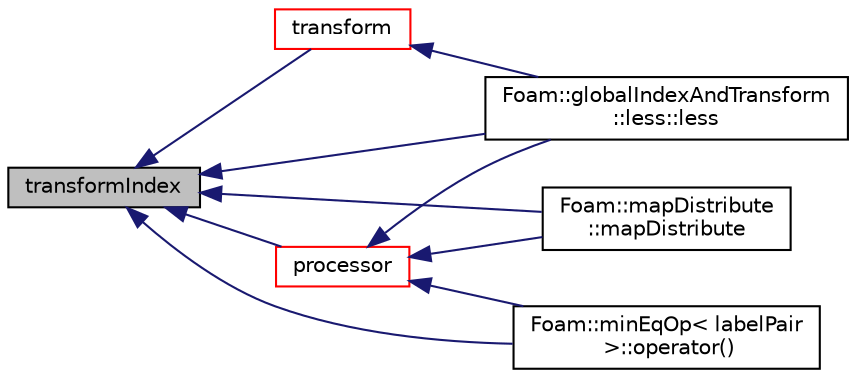 digraph "transformIndex"
{
  bgcolor="transparent";
  edge [fontname="Helvetica",fontsize="10",labelfontname="Helvetica",labelfontsize="10"];
  node [fontname="Helvetica",fontsize="10",shape=record];
  rankdir="LR";
  Node439 [label="transformIndex",height=0.2,width=0.4,color="black", fillcolor="grey75", style="filled", fontcolor="black"];
  Node439 -> Node440 [dir="back",color="midnightblue",fontsize="10",style="solid",fontname="Helvetica"];
  Node440 [label="Foam::globalIndexAndTransform\l::less::less",height=0.2,width=0.4,color="black",URL="$a28853.html#a9895380888f2c4618ac4d892dee1d024"];
  Node439 -> Node441 [dir="back",color="midnightblue",fontsize="10",style="solid",fontname="Helvetica"];
  Node441 [label="Foam::mapDistribute\l::mapDistribute",height=0.2,width=0.4,color="black",URL="$a28513.html#a3b5e35a81756ba025b0563bad9c6eec2",tooltip="Construct from list of (possibly remote) untransformed elements. "];
  Node439 -> Node442 [dir="back",color="midnightblue",fontsize="10",style="solid",fontname="Helvetica"];
  Node442 [label="Foam::minEqOp\< labelPair\l \>::operator()",height=0.2,width=0.4,color="black",URL="$a22177.html#a5110bdded347caa6365e4d10554dfc32"];
  Node439 -> Node443 [dir="back",color="midnightblue",fontsize="10",style="solid",fontname="Helvetica"];
  Node443 [label="processor",height=0.2,width=0.4,color="red",URL="$a28849.html#a391cb1737676bea47a5ef19684a4bb9f",tooltip="Which processor does this come from? "];
  Node443 -> Node440 [dir="back",color="midnightblue",fontsize="10",style="solid",fontname="Helvetica"];
  Node443 -> Node441 [dir="back",color="midnightblue",fontsize="10",style="solid",fontname="Helvetica"];
  Node443 -> Node442 [dir="back",color="midnightblue",fontsize="10",style="solid",fontname="Helvetica"];
  Node439 -> Node446 [dir="back",color="midnightblue",fontsize="10",style="solid",fontname="Helvetica"];
  Node446 [label="transform",height=0.2,width=0.4,color="red",URL="$a28849.html#a394b589af5b529c46b524bb6418c05d5",tooltip="Access the overall (permuted) transform corresponding. "];
  Node446 -> Node440 [dir="back",color="midnightblue",fontsize="10",style="solid",fontname="Helvetica"];
}
